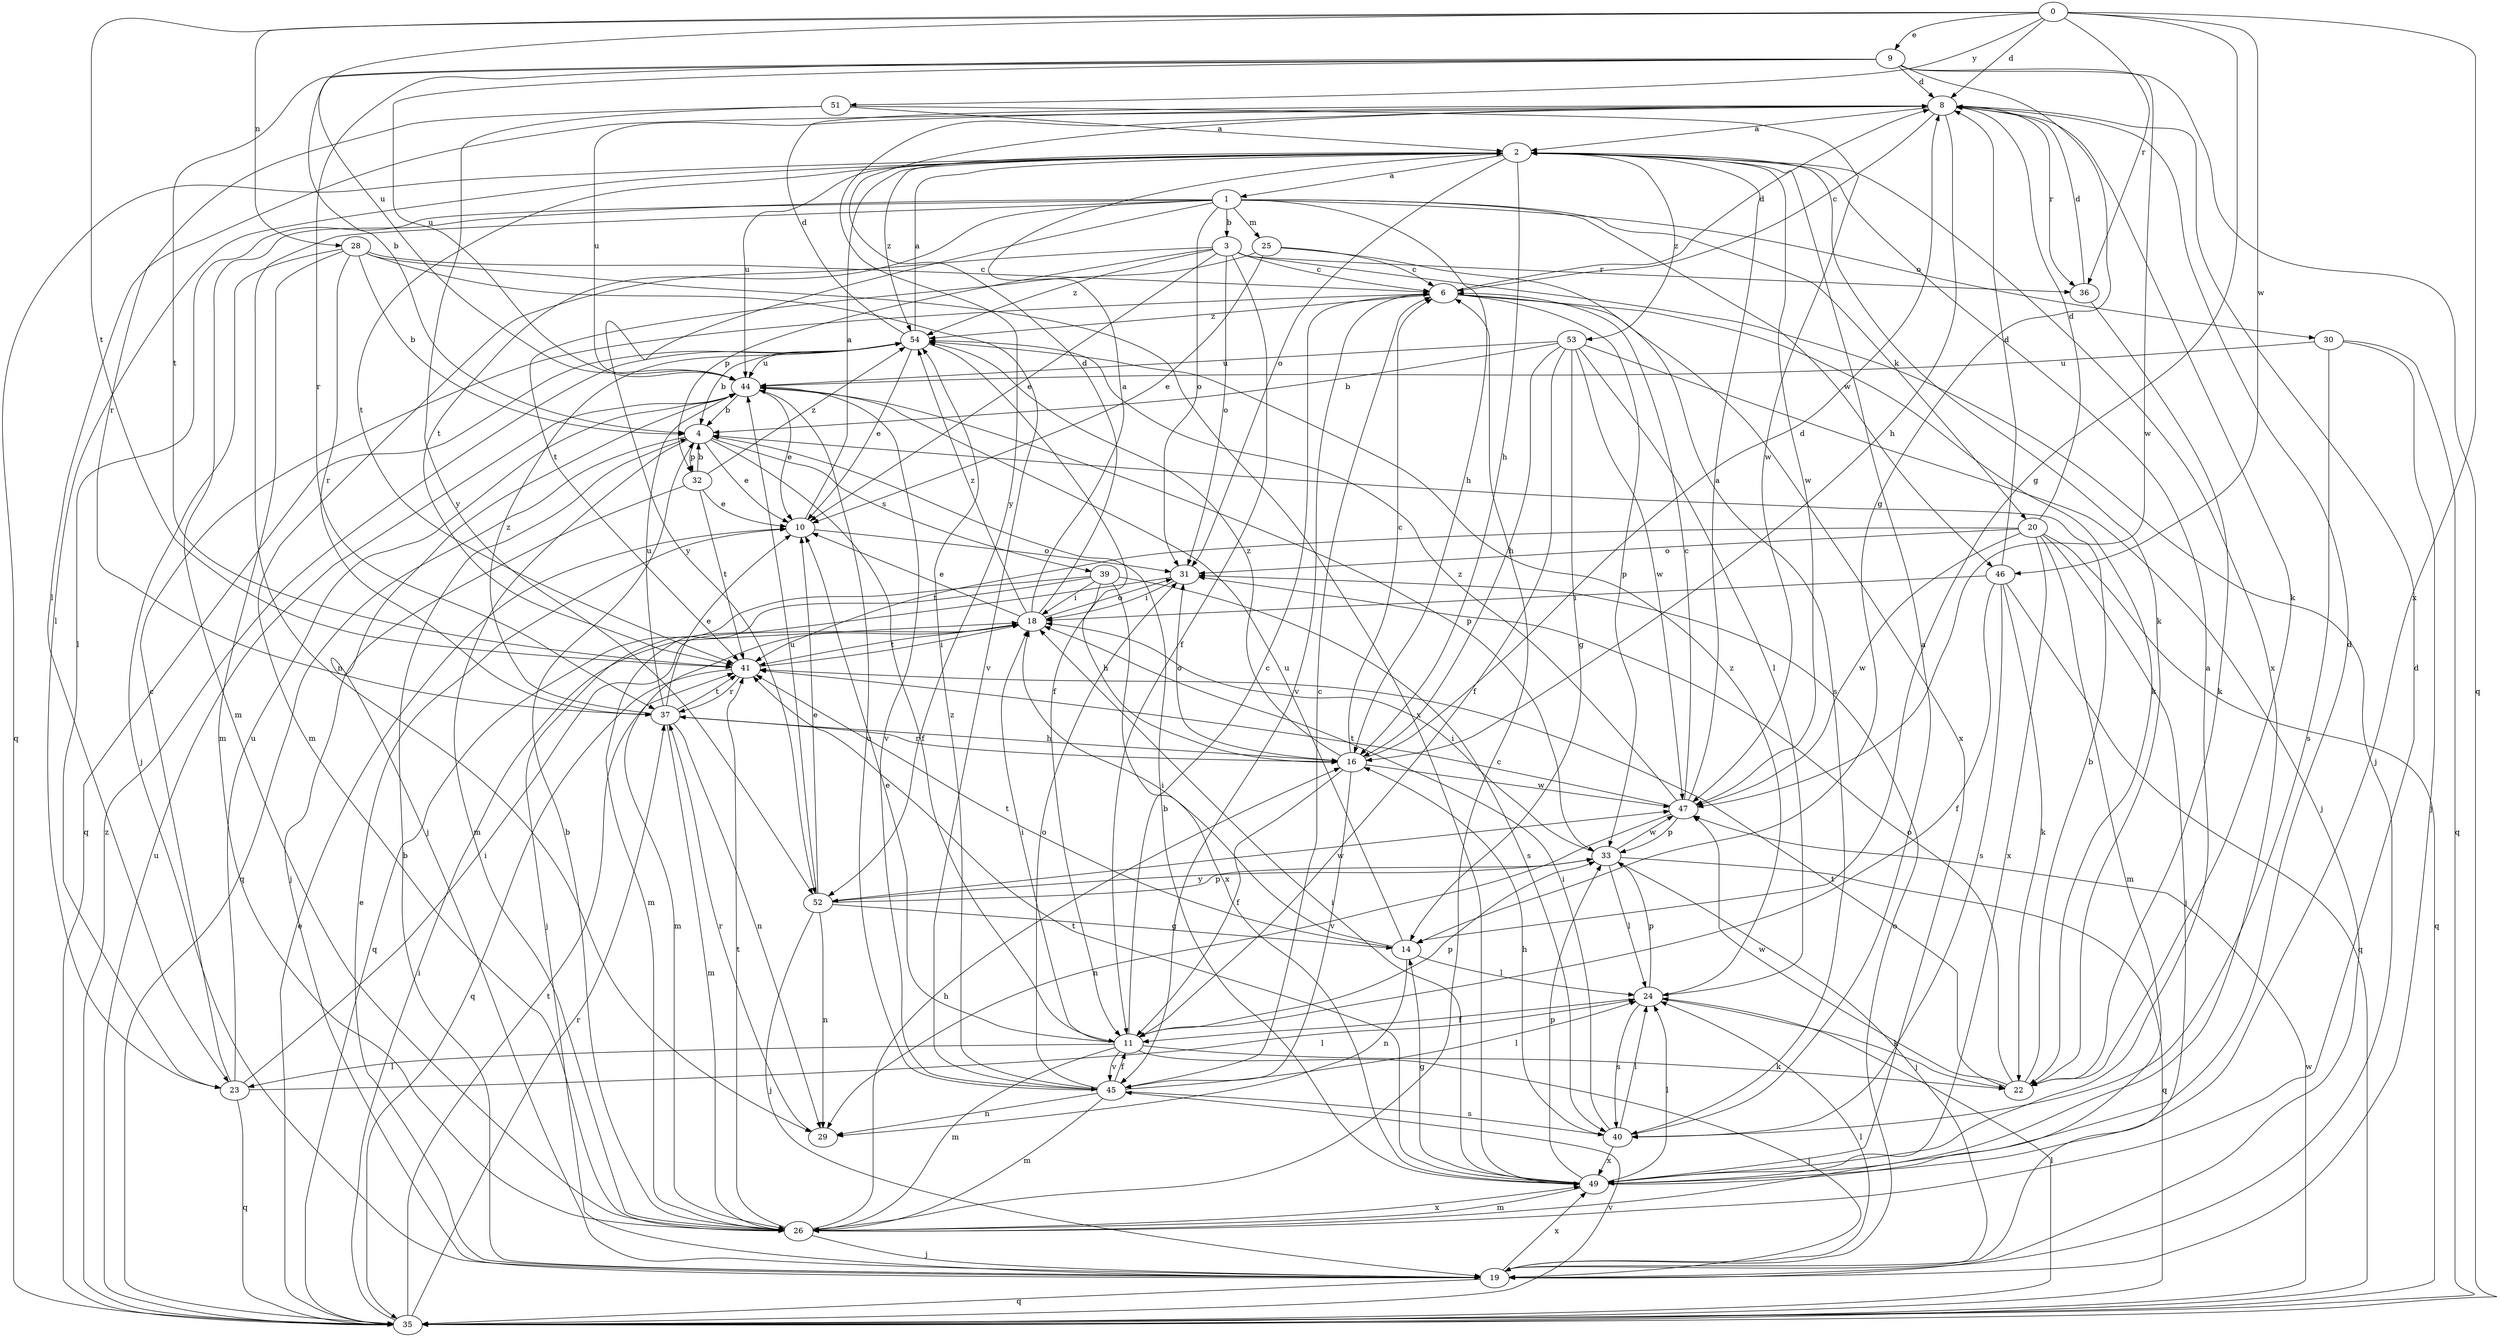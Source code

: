 strict digraph  {
0;
1;
2;
3;
4;
6;
8;
9;
10;
11;
14;
16;
18;
19;
20;
22;
23;
24;
25;
26;
28;
29;
30;
31;
32;
33;
35;
36;
37;
39;
40;
41;
44;
45;
46;
47;
49;
51;
52;
53;
54;
0 -> 8  [label=d];
0 -> 9  [label=e];
0 -> 14  [label=g];
0 -> 28  [label=n];
0 -> 36  [label=r];
0 -> 41  [label=t];
0 -> 44  [label=u];
0 -> 46  [label=w];
0 -> 49  [label=x];
0 -> 51  [label=y];
1 -> 3  [label=b];
1 -> 16  [label=h];
1 -> 20  [label=k];
1 -> 23  [label=l];
1 -> 25  [label=m];
1 -> 26  [label=m];
1 -> 29  [label=n];
1 -> 30  [label=o];
1 -> 31  [label=o];
1 -> 41  [label=t];
1 -> 46  [label=w];
1 -> 52  [label=y];
2 -> 1  [label=a];
2 -> 16  [label=h];
2 -> 22  [label=k];
2 -> 23  [label=l];
2 -> 31  [label=o];
2 -> 35  [label=q];
2 -> 41  [label=t];
2 -> 44  [label=u];
2 -> 47  [label=w];
2 -> 49  [label=x];
2 -> 53  [label=z];
2 -> 54  [label=z];
3 -> 6  [label=c];
3 -> 10  [label=e];
3 -> 11  [label=f];
3 -> 19  [label=j];
3 -> 26  [label=m];
3 -> 31  [label=o];
3 -> 32  [label=p];
3 -> 36  [label=r];
3 -> 54  [label=z];
4 -> 10  [label=e];
4 -> 11  [label=f];
4 -> 26  [label=m];
4 -> 32  [label=p];
4 -> 35  [label=q];
4 -> 39  [label=s];
6 -> 8  [label=d];
6 -> 22  [label=k];
6 -> 33  [label=p];
6 -> 45  [label=v];
6 -> 49  [label=x];
6 -> 54  [label=z];
8 -> 2  [label=a];
8 -> 6  [label=c];
8 -> 16  [label=h];
8 -> 22  [label=k];
8 -> 23  [label=l];
8 -> 36  [label=r];
8 -> 44  [label=u];
8 -> 52  [label=y];
9 -> 4  [label=b];
9 -> 8  [label=d];
9 -> 14  [label=g];
9 -> 35  [label=q];
9 -> 37  [label=r];
9 -> 41  [label=t];
9 -> 44  [label=u];
9 -> 47  [label=w];
10 -> 2  [label=a];
10 -> 31  [label=o];
11 -> 6  [label=c];
11 -> 10  [label=e];
11 -> 18  [label=i];
11 -> 19  [label=j];
11 -> 22  [label=k];
11 -> 23  [label=l];
11 -> 26  [label=m];
11 -> 33  [label=p];
11 -> 45  [label=v];
14 -> 18  [label=i];
14 -> 24  [label=l];
14 -> 29  [label=n];
14 -> 41  [label=t];
14 -> 44  [label=u];
16 -> 6  [label=c];
16 -> 8  [label=d];
16 -> 11  [label=f];
16 -> 31  [label=o];
16 -> 37  [label=r];
16 -> 45  [label=v];
16 -> 47  [label=w];
16 -> 54  [label=z];
18 -> 2  [label=a];
18 -> 8  [label=d];
18 -> 10  [label=e];
18 -> 26  [label=m];
18 -> 31  [label=o];
18 -> 41  [label=t];
18 -> 54  [label=z];
19 -> 4  [label=b];
19 -> 10  [label=e];
19 -> 24  [label=l];
19 -> 31  [label=o];
19 -> 35  [label=q];
19 -> 49  [label=x];
20 -> 8  [label=d];
20 -> 19  [label=j];
20 -> 26  [label=m];
20 -> 31  [label=o];
20 -> 35  [label=q];
20 -> 41  [label=t];
20 -> 47  [label=w];
20 -> 49  [label=x];
22 -> 4  [label=b];
22 -> 31  [label=o];
22 -> 41  [label=t];
22 -> 47  [label=w];
23 -> 6  [label=c];
23 -> 18  [label=i];
23 -> 24  [label=l];
23 -> 35  [label=q];
23 -> 44  [label=u];
24 -> 11  [label=f];
24 -> 22  [label=k];
24 -> 33  [label=p];
24 -> 40  [label=s];
24 -> 54  [label=z];
25 -> 6  [label=c];
25 -> 10  [label=e];
25 -> 40  [label=s];
25 -> 41  [label=t];
26 -> 4  [label=b];
26 -> 6  [label=c];
26 -> 8  [label=d];
26 -> 16  [label=h];
26 -> 19  [label=j];
26 -> 41  [label=t];
26 -> 49  [label=x];
28 -> 4  [label=b];
28 -> 6  [label=c];
28 -> 19  [label=j];
28 -> 26  [label=m];
28 -> 37  [label=r];
28 -> 45  [label=v];
28 -> 49  [label=x];
29 -> 37  [label=r];
30 -> 19  [label=j];
30 -> 35  [label=q];
30 -> 40  [label=s];
30 -> 44  [label=u];
31 -> 18  [label=i];
31 -> 26  [label=m];
32 -> 4  [label=b];
32 -> 10  [label=e];
32 -> 19  [label=j];
32 -> 41  [label=t];
32 -> 54  [label=z];
33 -> 18  [label=i];
33 -> 19  [label=j];
33 -> 24  [label=l];
33 -> 35  [label=q];
33 -> 47  [label=w];
33 -> 52  [label=y];
35 -> 10  [label=e];
35 -> 18  [label=i];
35 -> 24  [label=l];
35 -> 37  [label=r];
35 -> 41  [label=t];
35 -> 44  [label=u];
35 -> 45  [label=v];
35 -> 47  [label=w];
35 -> 54  [label=z];
36 -> 8  [label=d];
36 -> 22  [label=k];
37 -> 10  [label=e];
37 -> 16  [label=h];
37 -> 26  [label=m];
37 -> 29  [label=n];
37 -> 41  [label=t];
37 -> 44  [label=u];
37 -> 54  [label=z];
39 -> 16  [label=h];
39 -> 18  [label=i];
39 -> 19  [label=j];
39 -> 35  [label=q];
39 -> 40  [label=s];
39 -> 49  [label=x];
40 -> 2  [label=a];
40 -> 16  [label=h];
40 -> 18  [label=i];
40 -> 24  [label=l];
40 -> 49  [label=x];
41 -> 18  [label=i];
41 -> 35  [label=q];
41 -> 37  [label=r];
44 -> 4  [label=b];
44 -> 10  [label=e];
44 -> 19  [label=j];
44 -> 33  [label=p];
44 -> 45  [label=v];
45 -> 6  [label=c];
45 -> 11  [label=f];
45 -> 24  [label=l];
45 -> 26  [label=m];
45 -> 29  [label=n];
45 -> 31  [label=o];
45 -> 40  [label=s];
45 -> 44  [label=u];
45 -> 54  [label=z];
46 -> 8  [label=d];
46 -> 11  [label=f];
46 -> 18  [label=i];
46 -> 22  [label=k];
46 -> 35  [label=q];
46 -> 40  [label=s];
47 -> 2  [label=a];
47 -> 6  [label=c];
47 -> 29  [label=n];
47 -> 33  [label=p];
47 -> 41  [label=t];
47 -> 54  [label=z];
49 -> 2  [label=a];
49 -> 4  [label=b];
49 -> 8  [label=d];
49 -> 14  [label=g];
49 -> 18  [label=i];
49 -> 24  [label=l];
49 -> 26  [label=m];
49 -> 33  [label=p];
49 -> 41  [label=t];
51 -> 2  [label=a];
51 -> 37  [label=r];
51 -> 47  [label=w];
51 -> 52  [label=y];
52 -> 10  [label=e];
52 -> 14  [label=g];
52 -> 19  [label=j];
52 -> 29  [label=n];
52 -> 33  [label=p];
52 -> 44  [label=u];
52 -> 47  [label=w];
53 -> 4  [label=b];
53 -> 11  [label=f];
53 -> 14  [label=g];
53 -> 16  [label=h];
53 -> 19  [label=j];
53 -> 24  [label=l];
53 -> 44  [label=u];
53 -> 47  [label=w];
54 -> 2  [label=a];
54 -> 4  [label=b];
54 -> 8  [label=d];
54 -> 10  [label=e];
54 -> 11  [label=f];
54 -> 35  [label=q];
54 -> 44  [label=u];
}
